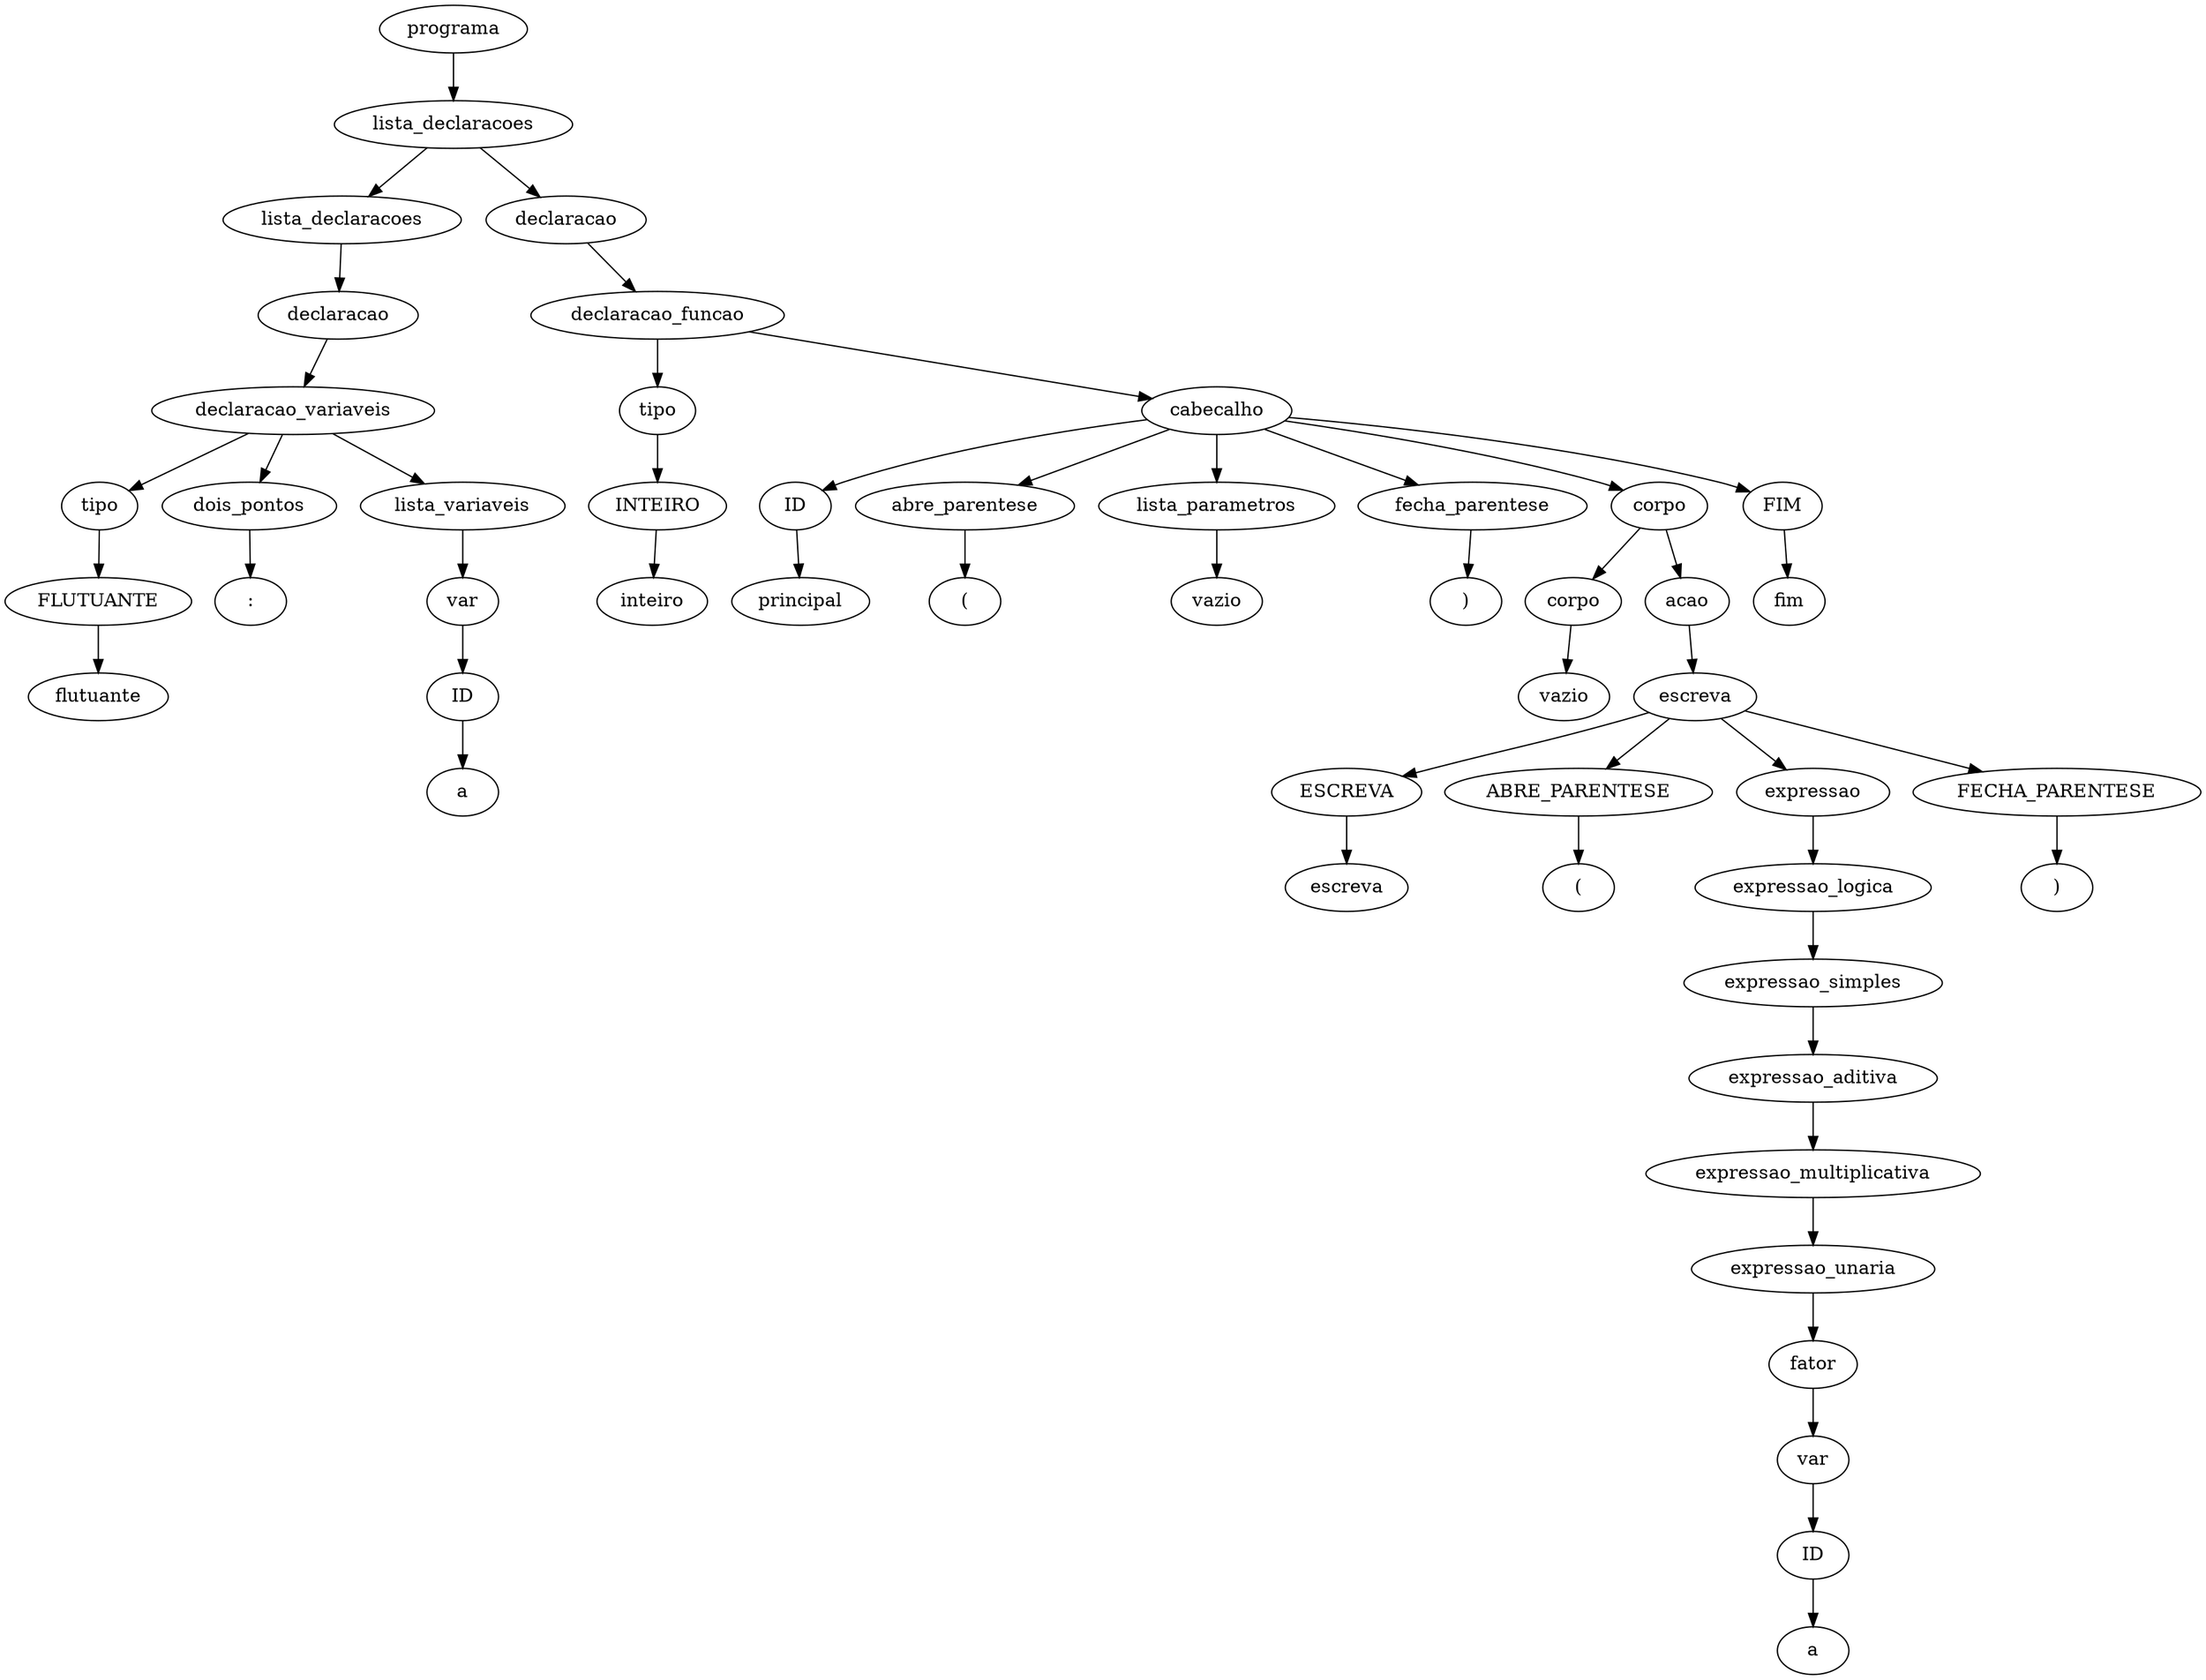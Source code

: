 digraph tree {
    "0x7f96c9e17dc0" [label="programa"];
    "0x7f96c9c82530" [label="lista_declaracoes"];
    "0x7f96c9e17e50" [label="lista_declaracoes"];
    "0x7f96c9e17cd0" [label="declaracao"];
    "0x7f96c9e17c10" [label="declaracao_variaveis"];
    "0x7f96c9e17df0" [label="tipo"];
    "0x7f96c9e17f70" [label="FLUTUANTE"];
    "0x7f96c9e17f40" [label="flutuante"];
    "0x7f96c9e17e20" [label="dois_pontos"];
    "0x7f96c9c819f0" [label=":"];
    "0x7f96c9e17f10" [label="lista_variaveis"];
    "0x7f96c9e17be0" [label="var"];
    "0x7f96c9e158a0" [label="ID"];
    "0x7f96c9c81b10" [label="a"];
    "0x7f96c9c81a20" [label="declaracao"];
    "0x7f96c9c81ba0" [label="declaracao_funcao"];
    "0x7f96c9c81bd0" [label="tipo"];
    "0x7f96c9c81c00" [label="INTEIRO"];
    "0x7f96c9c81c30" [label="inteiro"];
    "0x7f96c9c81d80" [label="cabecalho"];
    "0x7f96c9c81ed0" [label="ID"];
    "0x7f96c9c82410" [label="principal"];
    "0x7f96c9c82440" [label="abre_parentese"];
    "0x7f96c9c82230" [label="("];
    "0x7f96c9c81de0" [label="lista_parametros"];
    "0x7f96c9c81ae0" [label="vazio"];
    "0x7f96c9c82020" [label="fecha_parentese"];
    "0x7f96c9c82050" [label=")"];
    "0x7f96c9c821d0" [label="corpo"];
    "0x7f96c9c81f00" [label="corpo"];
    "0x7f96c9c81c90" [label="vazio"];
    "0x7f96c9c822f0" [label="acao"];
    "0x7f96c9c82170" [label="escreva"];
    "0x7f96c9c82200" [label="ESCREVA"];
    "0x7f96c9c82320" [label="escreva"];
    "0x7f96c9c82350" [label="ABRE_PARENTESE"];
    "0x7f96c9c82380" [label="("];
    "0x7f96c9c82140" [label="expressao"];
    "0x7f96c9c82110" [label="expressao_logica"];
    "0x7f96c9c82080" [label="expressao_simples"];
    "0x7f96c9c81ff0" [label="expressao_aditiva"];
    "0x7f96c9c820e0" [label="expressao_multiplicativa"];
    "0x7f96c9c81f30" [label="expressao_unaria"];
    "0x7f96c9c81fc0" [label="fator"];
    "0x7f96c9c81e10" [label="var"];
    "0x7f96c9c81e70" [label="ID"];
    "0x7f96c9c820b0" [label="a"];
    "0x7f96c9c823b0" [label="FECHA_PARENTESE"];
    "0x7f96c9c823e0" [label=")"];
    "0x7f96c9c82470" [label="FIM"];
    "0x7f96c9c824a0" [label="fim"];
    "0x7f96c9e17dc0" -> "0x7f96c9c82530";
    "0x7f96c9c82530" -> "0x7f96c9e17e50";
    "0x7f96c9c82530" -> "0x7f96c9c81a20";
    "0x7f96c9e17e50" -> "0x7f96c9e17cd0";
    "0x7f96c9e17cd0" -> "0x7f96c9e17c10";
    "0x7f96c9e17c10" -> "0x7f96c9e17df0";
    "0x7f96c9e17c10" -> "0x7f96c9e17e20";
    "0x7f96c9e17c10" -> "0x7f96c9e17f10";
    "0x7f96c9e17df0" -> "0x7f96c9e17f70";
    "0x7f96c9e17f70" -> "0x7f96c9e17f40";
    "0x7f96c9e17e20" -> "0x7f96c9c819f0";
    "0x7f96c9e17f10" -> "0x7f96c9e17be0";
    "0x7f96c9e17be0" -> "0x7f96c9e158a0";
    "0x7f96c9e158a0" -> "0x7f96c9c81b10";
    "0x7f96c9c81a20" -> "0x7f96c9c81ba0";
    "0x7f96c9c81ba0" -> "0x7f96c9c81bd0";
    "0x7f96c9c81ba0" -> "0x7f96c9c81d80";
    "0x7f96c9c81bd0" -> "0x7f96c9c81c00";
    "0x7f96c9c81c00" -> "0x7f96c9c81c30";
    "0x7f96c9c81d80" -> "0x7f96c9c81ed0";
    "0x7f96c9c81d80" -> "0x7f96c9c82440";
    "0x7f96c9c81d80" -> "0x7f96c9c81de0";
    "0x7f96c9c81d80" -> "0x7f96c9c82020";
    "0x7f96c9c81d80" -> "0x7f96c9c821d0";
    "0x7f96c9c81d80" -> "0x7f96c9c82470";
    "0x7f96c9c81ed0" -> "0x7f96c9c82410";
    "0x7f96c9c82440" -> "0x7f96c9c82230";
    "0x7f96c9c81de0" -> "0x7f96c9c81ae0";
    "0x7f96c9c82020" -> "0x7f96c9c82050";
    "0x7f96c9c821d0" -> "0x7f96c9c81f00";
    "0x7f96c9c821d0" -> "0x7f96c9c822f0";
    "0x7f96c9c81f00" -> "0x7f96c9c81c90";
    "0x7f96c9c822f0" -> "0x7f96c9c82170";
    "0x7f96c9c82170" -> "0x7f96c9c82200";
    "0x7f96c9c82170" -> "0x7f96c9c82350";
    "0x7f96c9c82170" -> "0x7f96c9c82140";
    "0x7f96c9c82170" -> "0x7f96c9c823b0";
    "0x7f96c9c82200" -> "0x7f96c9c82320";
    "0x7f96c9c82350" -> "0x7f96c9c82380";
    "0x7f96c9c82140" -> "0x7f96c9c82110";
    "0x7f96c9c82110" -> "0x7f96c9c82080";
    "0x7f96c9c82080" -> "0x7f96c9c81ff0";
    "0x7f96c9c81ff0" -> "0x7f96c9c820e0";
    "0x7f96c9c820e0" -> "0x7f96c9c81f30";
    "0x7f96c9c81f30" -> "0x7f96c9c81fc0";
    "0x7f96c9c81fc0" -> "0x7f96c9c81e10";
    "0x7f96c9c81e10" -> "0x7f96c9c81e70";
    "0x7f96c9c81e70" -> "0x7f96c9c820b0";
    "0x7f96c9c823b0" -> "0x7f96c9c823e0";
    "0x7f96c9c82470" -> "0x7f96c9c824a0";
}
